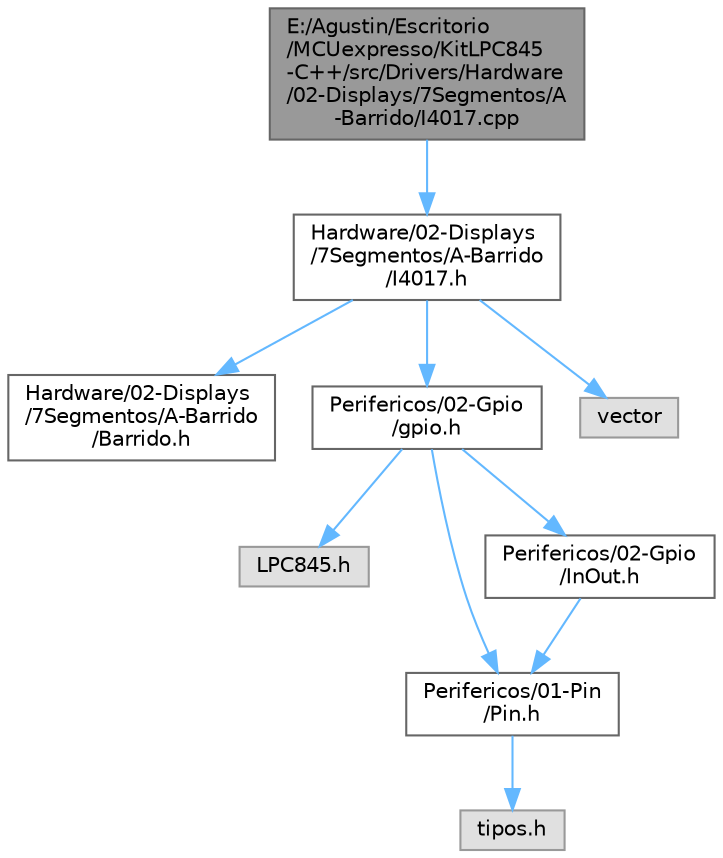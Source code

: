 digraph "E:/Agustin/Escritorio/MCUexpresso/KitLPC845-C++/src/Drivers/Hardware/02-Displays/7Segmentos/A-Barrido/I4017.cpp"
{
 // LATEX_PDF_SIZE
  bgcolor="transparent";
  edge [fontname=Helvetica,fontsize=10,labelfontname=Helvetica,labelfontsize=10];
  node [fontname=Helvetica,fontsize=10,shape=box,height=0.2,width=0.4];
  Node1 [id="Node000001",label="E:/Agustin/Escritorio\l/MCUexpresso/KitLPC845\l-C++/src/Drivers/Hardware\l/02-Displays/7Segmentos/A\l-Barrido/I4017.cpp",height=0.2,width=0.4,color="gray40", fillcolor="grey60", style="filled", fontcolor="black",tooltip="Objeto de control del integrado I4017."];
  Node1 -> Node2 [id="edge10_Node000001_Node000002",color="steelblue1",style="solid",tooltip=" "];
  Node2 [id="Node000002",label="Hardware/02-Displays\l/7Segmentos/A-Barrido\l/I4017.h",height=0.2,width=0.4,color="grey40", fillcolor="white", style="filled",URL="$_i4017_8h.html",tooltip="Objeto de control del integrado I4017."];
  Node2 -> Node3 [id="edge11_Node000002_Node000003",color="steelblue1",style="solid",tooltip=" "];
  Node3 [id="Node000003",label="Hardware/02-Displays\l/7Segmentos/A-Barrido\l/Barrido.h",height=0.2,width=0.4,color="grey40", fillcolor="white", style="filled",URL="$_barrido_8h.html",tooltip="Clase abstracta de manejo barridos de datos."];
  Node2 -> Node4 [id="edge12_Node000002_Node000004",color="steelblue1",style="solid",tooltip=" "];
  Node4 [id="Node000004",label="Perifericos/02-Gpio\l/gpio.h",height=0.2,width=0.4,color="grey40", fillcolor="white", style="filled",URL="$gpio_8h.html",tooltip="Módulo con clase de manejo de GPIO."];
  Node4 -> Node5 [id="edge13_Node000004_Node000005",color="steelblue1",style="solid",tooltip=" "];
  Node5 [id="Node000005",label="LPC845.h",height=0.2,width=0.4,color="grey60", fillcolor="#E0E0E0", style="filled",tooltip=" "];
  Node4 -> Node6 [id="edge14_Node000004_Node000006",color="steelblue1",style="solid",tooltip=" "];
  Node6 [id="Node000006",label="Perifericos/01-Pin\l/Pin.h",height=0.2,width=0.4,color="grey40", fillcolor="white", style="filled",URL="$_pin_8h.html",tooltip="Clase Abstracta de cualquier pin del microcontrolador."];
  Node6 -> Node7 [id="edge15_Node000006_Node000007",color="steelblue1",style="solid",tooltip=" "];
  Node7 [id="Node000007",label="tipos.h",height=0.2,width=0.4,color="grey60", fillcolor="#E0E0E0", style="filled",tooltip=" "];
  Node4 -> Node8 [id="edge16_Node000004_Node000008",color="steelblue1",style="solid",tooltip=" "];
  Node8 [id="Node000008",label="Perifericos/02-Gpio\l/InOut.h",height=0.2,width=0.4,color="grey40", fillcolor="white", style="filled",URL="$_in_out_8h.html",tooltip="Clase Abstracta Pura de las GPIO."];
  Node8 -> Node6 [id="edge17_Node000008_Node000006",color="steelblue1",style="solid",tooltip=" "];
  Node2 -> Node9 [id="edge18_Node000002_Node000009",color="steelblue1",style="solid",tooltip=" "];
  Node9 [id="Node000009",label="vector",height=0.2,width=0.4,color="grey60", fillcolor="#E0E0E0", style="filled",tooltip=" "];
}
